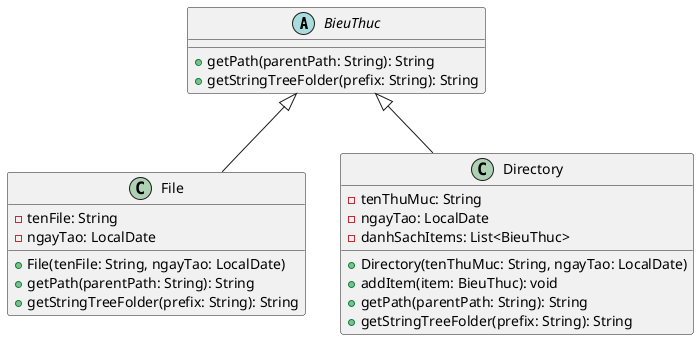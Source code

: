 @startuml

abstract class BieuThuc {
    +getPath(parentPath: String): String
    +getStringTreeFolder(prefix: String): String
}

class File {
    -tenFile: String
    -ngayTao: LocalDate
    +File(tenFile: String, ngayTao: LocalDate)
    +getPath(parentPath: String): String
    +getStringTreeFolder(prefix: String): String
}

class Directory {
    -tenThuMuc: String
    -ngayTao: LocalDate
    -danhSachItems: List<BieuThuc>
    +Directory(tenThuMuc: String, ngayTao: LocalDate)
    +addItem(item: BieuThuc): void
    +getPath(parentPath: String): String
    +getStringTreeFolder(prefix: String): String
}

BieuThuc <|-- File
BieuThuc <|-- Directory

@enduml

